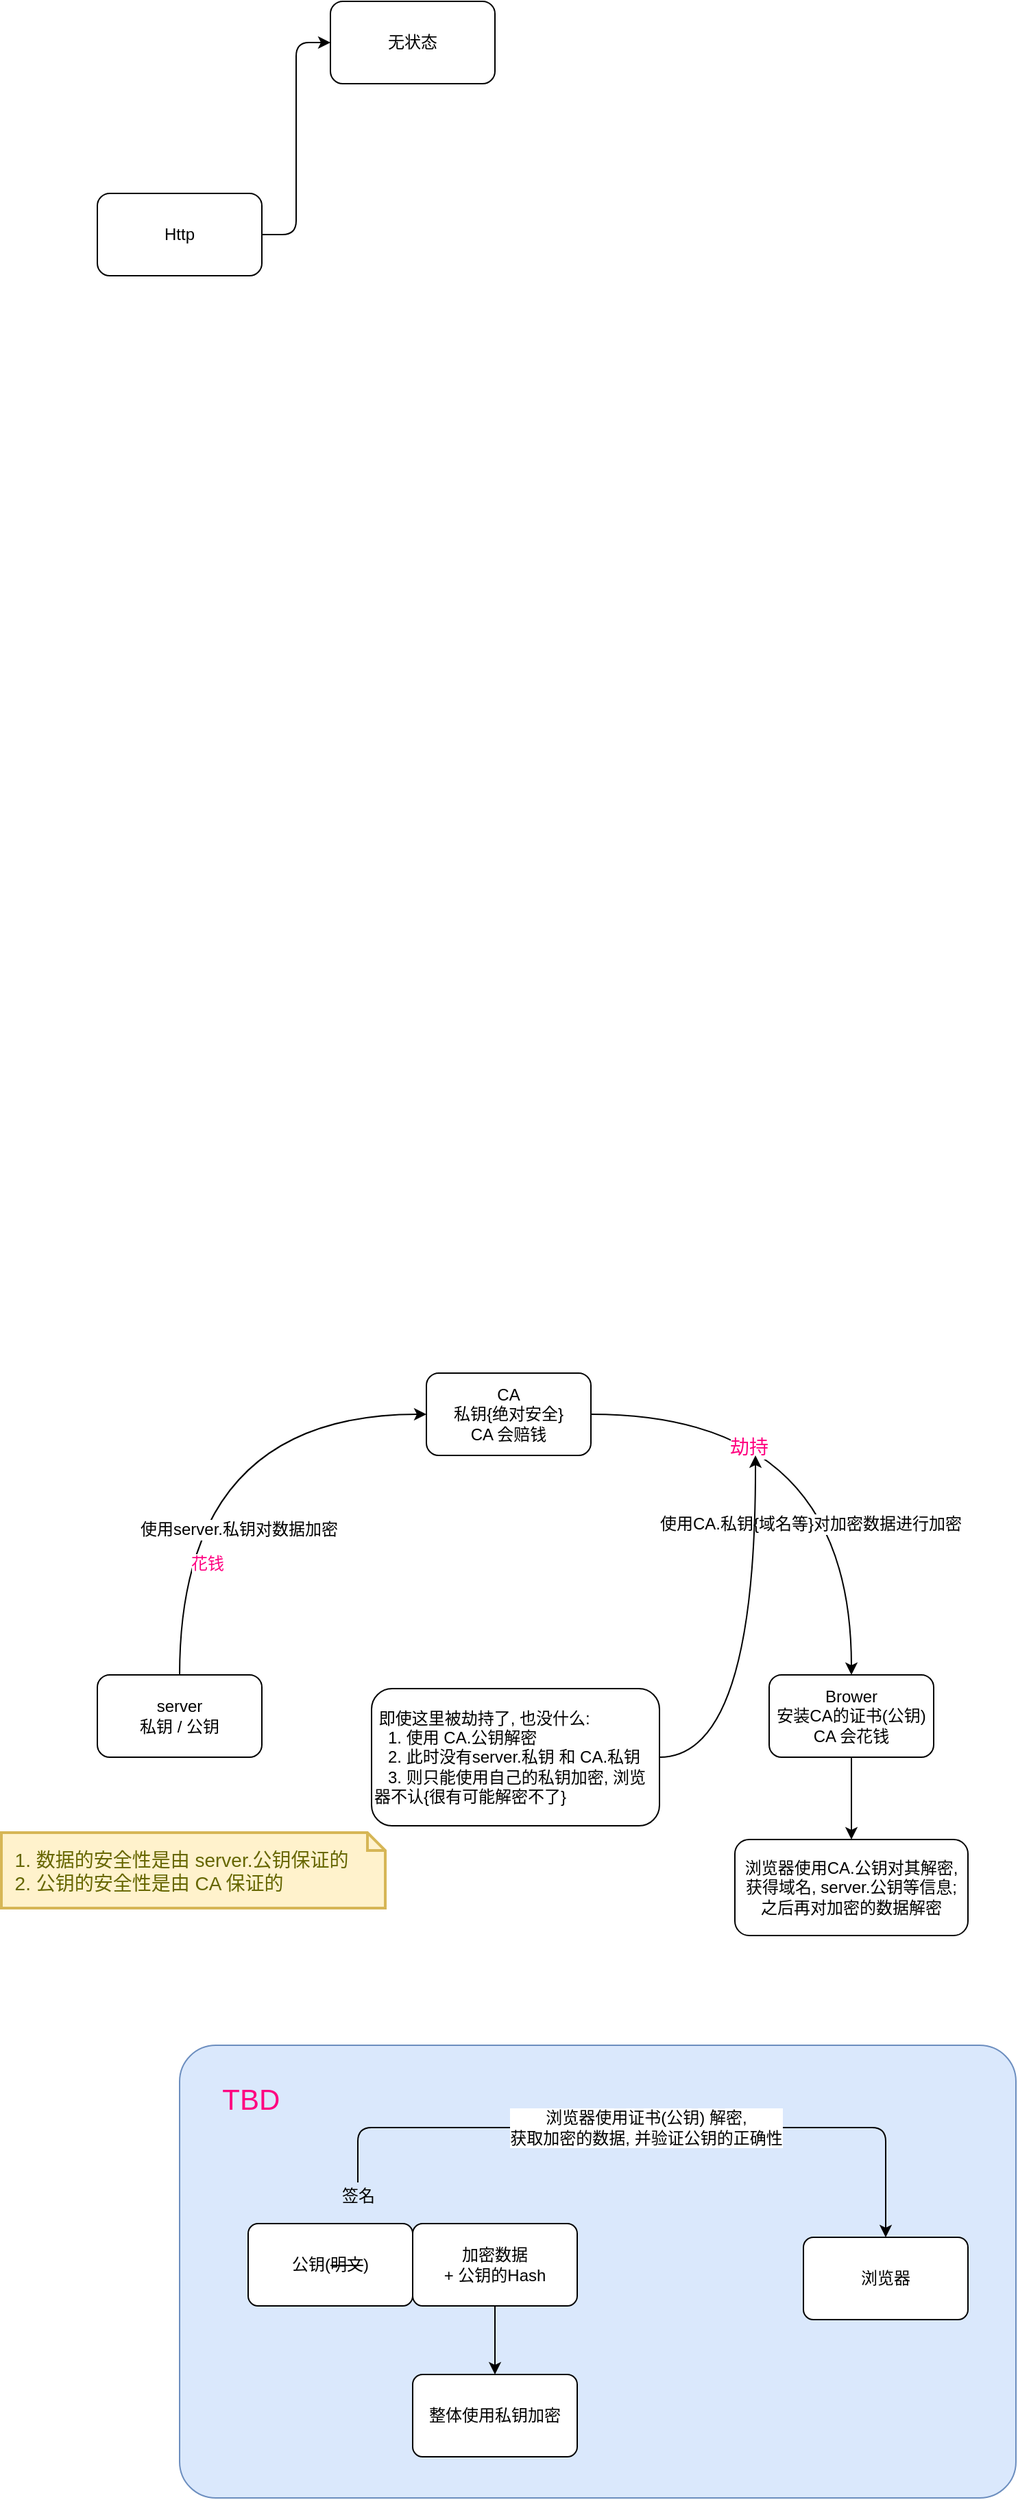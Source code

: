 <mxfile>
    <diagram id="P4I8ByMwOtWhS5ME_eva" name="Page-1">
        <mxGraphModel dx="971" dy="790" grid="1" gridSize="10" guides="1" tooltips="1" connect="1" arrows="1" fold="1" page="1" pageScale="1" pageWidth="850" pageHeight="1100" math="0" shadow="0">
            <root>
                <mxCell id="0"/>
                <mxCell id="1" parent="0"/>
                <mxCell id="38" value="&lt;font color=&quot;#ff0080&quot; style=&quot;font-size: 21px&quot;&gt;&amp;nbsp; &amp;nbsp; &amp;nbsp;TBD&lt;br&gt;&lt;br&gt;&lt;br&gt;&lt;br&gt;&lt;br&gt;&lt;br&gt;&lt;br&gt;&lt;br&gt;&lt;br&gt;&lt;br&gt;&lt;br&gt;&lt;/font&gt;" style="rounded=1;whiteSpace=wrap;html=1;arcSize=8;align=left;fillColor=#dae8fc;strokeColor=#6c8ebf;" vertex="1" parent="1">
                    <mxGeometry x="170" y="1650" width="610" height="330" as="geometry"/>
                </mxCell>
                <mxCell id="4" value="" style="edgeStyle=orthogonalEdgeStyle;rounded=1;orthogonalLoop=1;jettySize=auto;html=1;entryX=0;entryY=0.5;entryDx=0;entryDy=0;" parent="1" source="2" target="3" edge="1">
                    <mxGeometry relative="1" as="geometry">
                        <mxPoint x="240" y="200" as="targetPoint"/>
                    </mxGeometry>
                </mxCell>
                <mxCell id="2" value="Http" style="rounded=1;whiteSpace=wrap;html=1;" parent="1" vertex="1">
                    <mxGeometry x="110" y="300" width="120" height="60" as="geometry"/>
                </mxCell>
                <mxCell id="3" value="无状态" style="rounded=1;whiteSpace=wrap;html=1;" parent="1" vertex="1">
                    <mxGeometry x="280" y="160" width="120" height="60" as="geometry"/>
                </mxCell>
                <mxCell id="10" style="edgeStyle=orthogonalEdgeStyle;curved=1;orthogonalLoop=1;jettySize=auto;html=1;entryX=0;entryY=0.5;entryDx=0;entryDy=0;exitX=0.5;exitY=0;exitDx=0;exitDy=0;" edge="1" parent="1" source="5" target="6">
                    <mxGeometry relative="1" as="geometry"/>
                </mxCell>
                <mxCell id="11" value="&lt;span style=&quot;font-size: 12px&quot;&gt;使用server.私钥对数据加密&lt;/span&gt;" style="edgeLabel;html=1;align=center;verticalAlign=middle;resizable=0;points=[];" vertex="1" connectable="0" parent="10">
                    <mxGeometry x="-0.423" y="-43" relative="1" as="geometry">
                        <mxPoint as="offset"/>
                    </mxGeometry>
                </mxCell>
                <mxCell id="12" value="&lt;font style=&quot;font-size: 12px&quot; color=&quot;#ff0080&quot;&gt;花钱&lt;/font&gt;" style="edgeLabel;html=1;align=center;verticalAlign=middle;resizable=0;points=[];" vertex="1" connectable="0" parent="10">
                    <mxGeometry x="-0.56" y="-20" relative="1" as="geometry">
                        <mxPoint as="offset"/>
                    </mxGeometry>
                </mxCell>
                <mxCell id="5" value="server&lt;br&gt;私钥 / 公钥" style="rounded=1;whiteSpace=wrap;html=1;" vertex="1" parent="1">
                    <mxGeometry x="110" y="1380" width="120" height="60" as="geometry"/>
                </mxCell>
                <mxCell id="13" style="edgeStyle=orthogonalEdgeStyle;curved=1;orthogonalLoop=1;jettySize=auto;html=1;entryX=0.5;entryY=0;entryDx=0;entryDy=0;" edge="1" parent="1" source="6" target="7">
                    <mxGeometry relative="1" as="geometry"/>
                </mxCell>
                <mxCell id="14" value="&lt;font style=&quot;font-size: 12px&quot;&gt;使用CA.私钥{域名等}对加密数据进行加密&lt;/font&gt;" style="edgeLabel;html=1;align=center;verticalAlign=middle;resizable=0;points=[];" vertex="1" connectable="0" parent="13">
                    <mxGeometry x="-0.217" y="-26" relative="1" as="geometry">
                        <mxPoint x="11" y="54" as="offset"/>
                    </mxGeometry>
                </mxCell>
                <mxCell id="17" value="&lt;font style=&quot;font-size: 14px&quot; color=&quot;#ff0080&quot;&gt;劫持&lt;/font&gt;" style="edgeLabel;html=1;align=center;verticalAlign=middle;resizable=0;points=[];" vertex="1" connectable="0" parent="13">
                    <mxGeometry x="-0.395" y="-24" relative="1" as="geometry">
                        <mxPoint as="offset"/>
                    </mxGeometry>
                </mxCell>
                <mxCell id="6" value="CA&lt;br&gt;私钥{绝对安全}&lt;br&gt;CA 会赔钱" style="rounded=1;whiteSpace=wrap;html=1;" vertex="1" parent="1">
                    <mxGeometry x="350" y="1160" width="120" height="60" as="geometry"/>
                </mxCell>
                <mxCell id="16" value="" style="edgeStyle=orthogonalEdgeStyle;curved=1;orthogonalLoop=1;jettySize=auto;html=1;" edge="1" parent="1" source="7" target="15">
                    <mxGeometry relative="1" as="geometry"/>
                </mxCell>
                <mxCell id="7" value="Brower&lt;br&gt;安装CA的证书(公钥)&lt;br&gt;CA 会花钱" style="rounded=1;whiteSpace=wrap;html=1;" vertex="1" parent="1">
                    <mxGeometry x="600" y="1380" width="120" height="60" as="geometry"/>
                </mxCell>
                <mxCell id="15" value="浏览器使用CA.公钥对其解密, 获得域名, server.公钥等信息; 之后再对加密的数据解密" style="rounded=1;whiteSpace=wrap;html=1;" vertex="1" parent="1">
                    <mxGeometry x="575" y="1500" width="170" height="70" as="geometry"/>
                </mxCell>
                <mxCell id="19" style="edgeStyle=orthogonalEdgeStyle;curved=1;orthogonalLoop=1;jettySize=auto;html=1;" edge="1" parent="1" source="18">
                    <mxGeometry relative="1" as="geometry">
                        <mxPoint x="590" y="1220" as="targetPoint"/>
                    </mxGeometry>
                </mxCell>
                <mxCell id="18" value="&amp;nbsp;即使这里被劫持了, 也没什么:&lt;br&gt;&amp;nbsp; &amp;nbsp;1. 使用 CA.公钥解密&lt;br&gt;&amp;nbsp; &amp;nbsp;2. 此时没有server.私钥 和 CA.私钥&lt;br&gt;&amp;nbsp; &amp;nbsp;3. 则只能使用自己的私钥加密, 浏览器不认{很有可能解密不了}" style="rounded=1;whiteSpace=wrap;html=1;align=left;" vertex="1" parent="1">
                    <mxGeometry x="310" y="1390" width="210" height="100" as="geometry"/>
                </mxCell>
                <mxCell id="20" value="&amp;nbsp; 1. 数据的安全性是由 server.公钥保证的&lt;br&gt;&amp;nbsp; 2. 公钥的安全性是由 CA 保证的" style="shape=note;strokeWidth=2;fontSize=14;size=13;whiteSpace=wrap;html=1;fillColor=#fff2cc;strokeColor=#d6b656;fontColor=#666600;align=left;" vertex="1" parent="1">
                    <mxGeometry x="40" y="1495" width="280" height="55" as="geometry"/>
                </mxCell>
                <mxCell id="27" value="" style="edgeStyle=orthogonalEdgeStyle;curved=1;orthogonalLoop=1;jettySize=auto;html=1;" edge="1" parent="1" source="24" target="26">
                    <mxGeometry relative="1" as="geometry"/>
                </mxCell>
                <mxCell id="30" style="edgeStyle=orthogonalEdgeStyle;rounded=1;orthogonalLoop=1;jettySize=auto;html=1;entryX=0.5;entryY=0;entryDx=0;entryDy=0;" edge="1" parent="1" source="25" target="28">
                    <mxGeometry relative="1" as="geometry">
                        <Array as="points">
                            <mxPoint x="300" y="1710"/>
                            <mxPoint x="685" y="1710"/>
                        </Array>
                    </mxGeometry>
                </mxCell>
                <mxCell id="31" value="&lt;font style=&quot;font-size: 12px&quot;&gt;浏览器使用证书(公钥) 解密, &lt;br&gt;获取加密的数据, 并验证公钥的正确性&lt;/font&gt;" style="edgeLabel;html=1;align=center;verticalAlign=middle;resizable=0;points=[];" vertex="1" connectable="0" parent="30">
                    <mxGeometry x="-0.283" relative="1" as="geometry">
                        <mxPoint x="69" as="offset"/>
                    </mxGeometry>
                </mxCell>
                <mxCell id="25" value="签名" style="text;html=1;align=center;verticalAlign=middle;resizable=0;points=[];autosize=1;strokeColor=none;" vertex="1" parent="1">
                    <mxGeometry x="280" y="1750" width="40" height="20" as="geometry"/>
                </mxCell>
                <mxCell id="26" value="整体使用私钥加密" style="rounded=1;whiteSpace=wrap;html=1;arcSize=12;" vertex="1" parent="1">
                    <mxGeometry x="340" y="1890" width="120" height="60" as="geometry"/>
                </mxCell>
                <mxCell id="28" value="浏览器" style="rounded=1;whiteSpace=wrap;html=1;arcSize=12;" vertex="1" parent="1">
                    <mxGeometry x="625" y="1790" width="120" height="60" as="geometry"/>
                </mxCell>
                <mxCell id="34" value="" style="group" vertex="1" connectable="0" parent="1">
                    <mxGeometry x="220" y="1780" width="240" height="60" as="geometry"/>
                </mxCell>
                <mxCell id="21" value="公钥(&lt;strike&gt;明文&lt;/strike&gt;)" style="rounded=1;whiteSpace=wrap;html=1;arcSize=12;" vertex="1" parent="34">
                    <mxGeometry width="120" height="60" as="geometry"/>
                </mxCell>
                <mxCell id="24" value="加密数据&lt;br&gt;+ 公钥的Hash" style="rounded=1;whiteSpace=wrap;html=1;arcSize=12;" vertex="1" parent="34">
                    <mxGeometry x="120" width="120" height="60" as="geometry"/>
                </mxCell>
            </root>
        </mxGraphModel>
    </diagram>
</mxfile>
